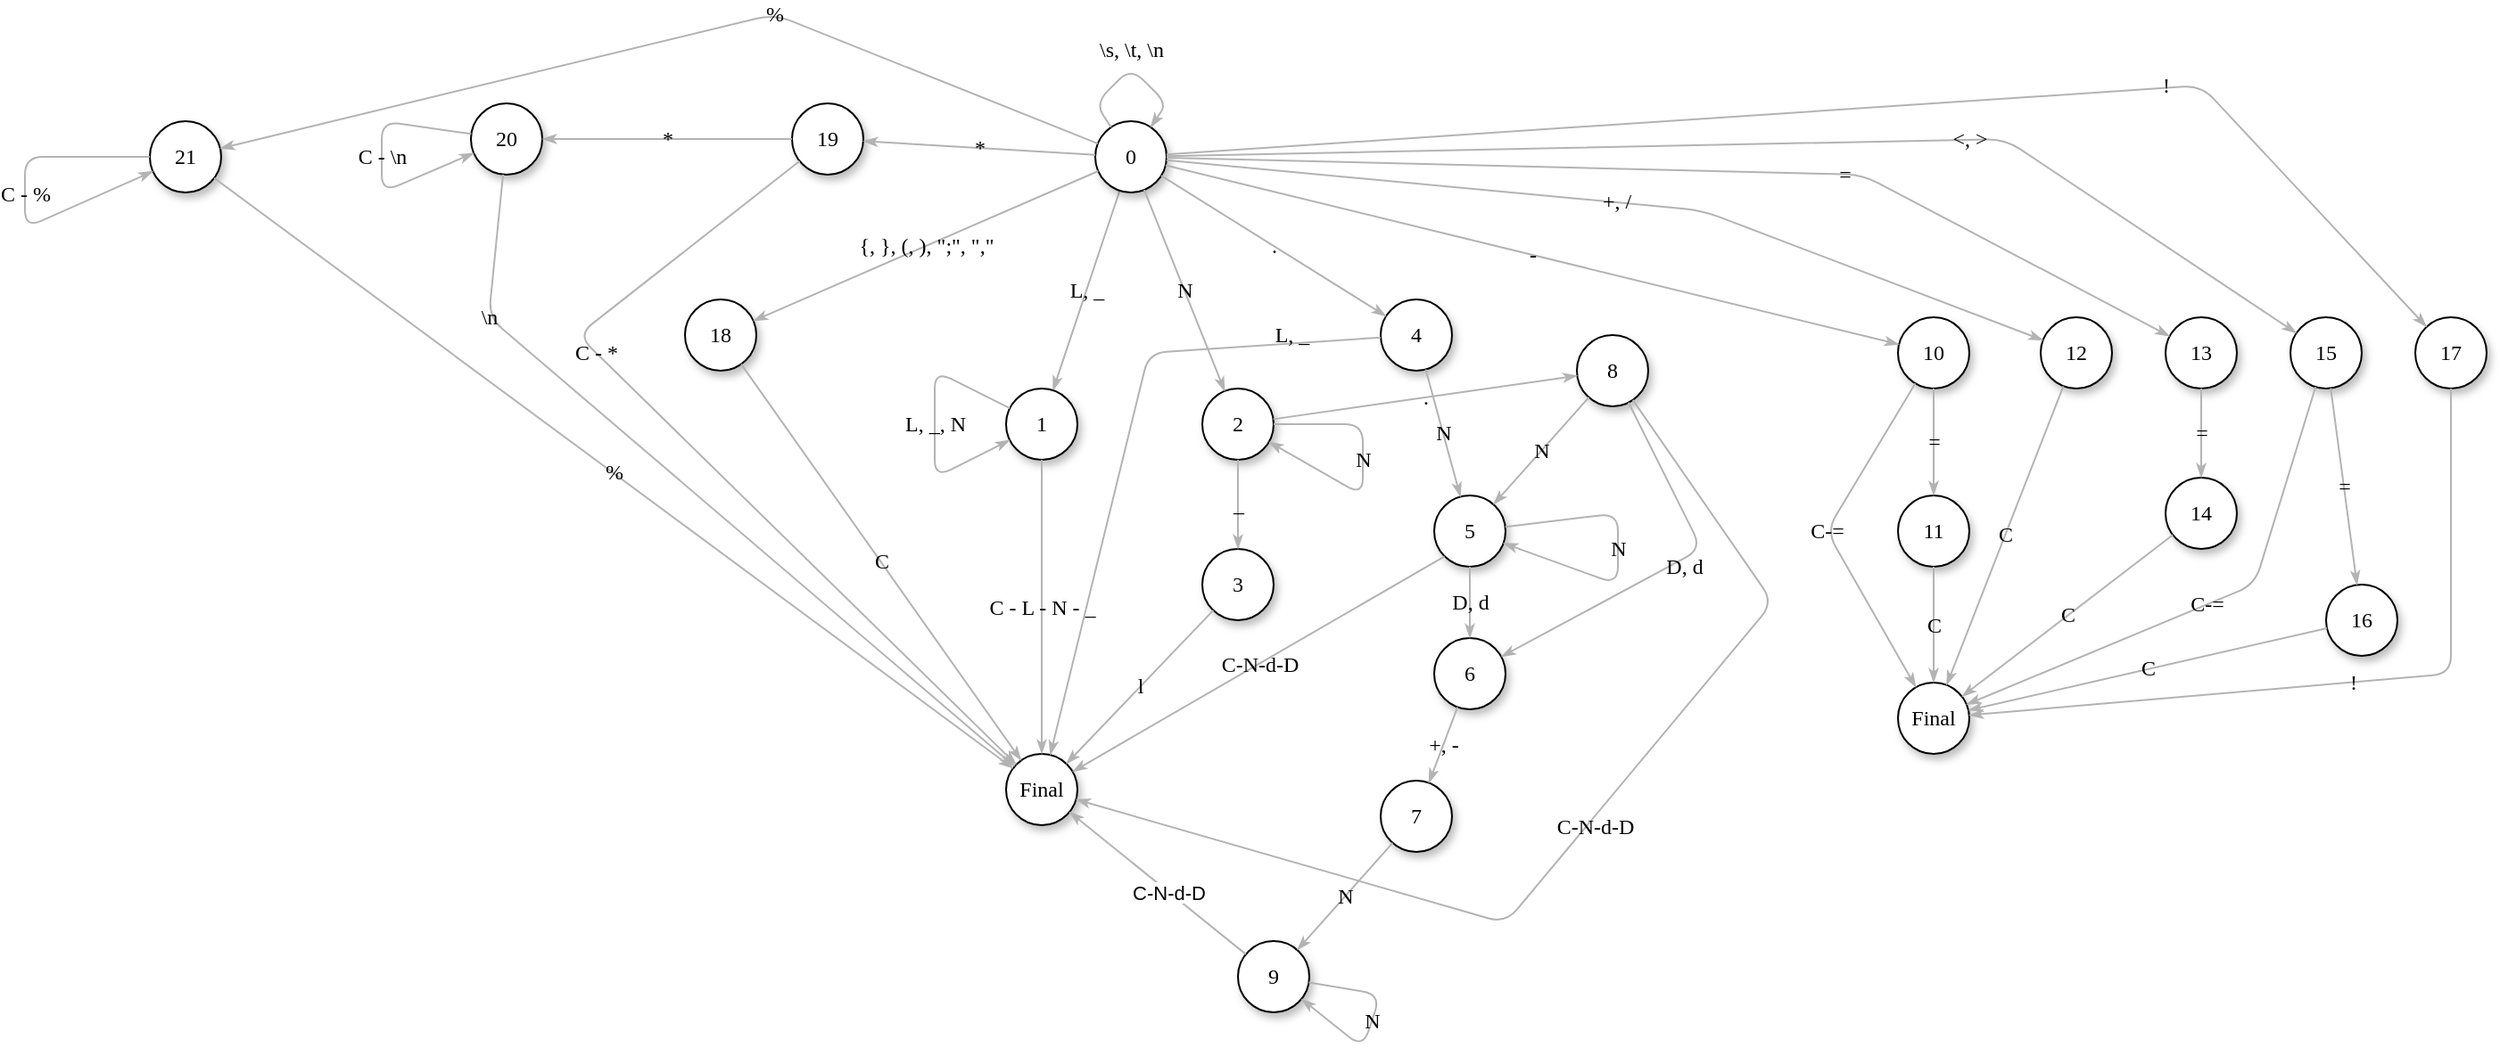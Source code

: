 <mxfile version="21.7.5" type="device">
  <diagram name="Page-1" id="42789a77-a242-8287-6e28-9cd8cfd52e62">
    <mxGraphModel dx="2057" dy="1332" grid="1" gridSize="10" guides="1" tooltips="1" connect="1" arrows="1" fold="1" page="1" pageScale="1" pageWidth="1100" pageHeight="850" background="none" math="0" shadow="0">
      <root>
        <mxCell id="0" />
        <mxCell id="1" parent="0" />
        <mxCell id="1ea317790d2ca983-13" value="L,&amp;nbsp;_" style="edgeStyle=none;rounded=1;html=1;labelBackgroundColor=none;startArrow=none;startFill=0;startSize=5;endArrow=classicThin;endFill=1;endSize=5;jettySize=auto;orthogonalLoop=1;strokeColor=#B3B3B3;strokeWidth=1;fontFamily=Verdana;fontSize=12" parent="1" source="1ea317790d2ca983-1" target="5TJmGQOhdWTkcNkg_cm5-1" edge="1">
          <mxGeometry relative="1" as="geometry">
            <mxPoint x="279.194" y="201.637" as="targetPoint" />
          </mxGeometry>
        </mxCell>
        <mxCell id="1ea317790d2ca983-1" value="0" style="ellipse;whiteSpace=wrap;html=1;rounded=0;shadow=1;comic=0;labelBackgroundColor=none;strokeWidth=1;fontFamily=Verdana;fontSize=12;align=center;" parent="1" vertex="1">
          <mxGeometry x="370" y="50" width="40" height="40" as="geometry" />
        </mxCell>
        <mxCell id="5TJmGQOhdWTkcNkg_cm5-1" value="1" style="ellipse;whiteSpace=wrap;html=1;rounded=0;shadow=1;comic=0;labelBackgroundColor=none;strokeWidth=1;fontFamily=Verdana;fontSize=12;align=center;" parent="1" vertex="1">
          <mxGeometry x="320" y="200" width="40" height="40" as="geometry" />
        </mxCell>
        <mxCell id="5TJmGQOhdWTkcNkg_cm5-3" value="L,&amp;nbsp;_, N" style="edgeStyle=none;rounded=1;html=1;labelBackgroundColor=none;startArrow=none;startFill=0;startSize=5;endArrow=classicThin;endFill=1;endSize=5;jettySize=auto;orthogonalLoop=1;strokeColor=#B3B3B3;strokeWidth=1;fontFamily=Verdana;fontSize=12;elbow=vertical;" parent="1" source="5TJmGQOhdWTkcNkg_cm5-1" target="5TJmGQOhdWTkcNkg_cm5-1" edge="1">
          <mxGeometry relative="1" as="geometry">
            <mxPoint x="420" y="220" as="targetPoint" />
            <mxPoint x="415" y="173" as="sourcePoint" />
            <Array as="points">
              <mxPoint x="280" y="190" />
            </Array>
            <mxPoint as="offset" />
          </mxGeometry>
        </mxCell>
        <mxCell id="CXH7mc3UCMZAINpEjaV8-1" value="2" style="ellipse;whiteSpace=wrap;html=1;rounded=0;shadow=1;comic=0;labelBackgroundColor=none;strokeWidth=1;fontFamily=Verdana;fontSize=12;align=center;" parent="1" vertex="1">
          <mxGeometry x="430" y="200" width="40" height="40" as="geometry" />
        </mxCell>
        <mxCell id="CXH7mc3UCMZAINpEjaV8-2" value="N" style="edgeStyle=none;rounded=1;html=1;labelBackgroundColor=none;startArrow=none;startFill=0;startSize=5;endArrow=classicThin;endFill=1;endSize=5;jettySize=auto;orthogonalLoop=1;strokeColor=#B3B3B3;strokeWidth=1;fontFamily=Verdana;fontSize=12" parent="1" source="1ea317790d2ca983-1" target="CXH7mc3UCMZAINpEjaV8-1" edge="1">
          <mxGeometry relative="1" as="geometry">
            <mxPoint x="365" y="217" as="targetPoint" />
            <mxPoint x="415" y="173" as="sourcePoint" />
          </mxGeometry>
        </mxCell>
        <mxCell id="CXH7mc3UCMZAINpEjaV8-3" value="Final" style="ellipse;whiteSpace=wrap;html=1;rounded=0;shadow=1;comic=0;labelBackgroundColor=none;strokeWidth=1;fontFamily=Verdana;fontSize=12;align=center;" parent="1" vertex="1">
          <mxGeometry x="320" y="405" width="40" height="40" as="geometry" />
        </mxCell>
        <mxCell id="CXH7mc3UCMZAINpEjaV8-4" value="C - L - N - _" style="edgeStyle=none;rounded=1;html=1;labelBackgroundColor=none;startArrow=none;startFill=0;startSize=5;endArrow=classicThin;endFill=1;endSize=5;jettySize=auto;orthogonalLoop=1;strokeColor=#B3B3B3;strokeWidth=1;fontFamily=Verdana;fontSize=12" parent="1" source="5TJmGQOhdWTkcNkg_cm5-1" target="CXH7mc3UCMZAINpEjaV8-3" edge="1">
          <mxGeometry relative="1" as="geometry">
            <mxPoint x="365" y="217" as="targetPoint" />
            <mxPoint x="415" y="173" as="sourcePoint" />
          </mxGeometry>
        </mxCell>
        <mxCell id="CXH7mc3UCMZAINpEjaV8-5" value="N" style="edgeStyle=none;rounded=1;html=1;labelBackgroundColor=none;startArrow=none;startFill=0;startSize=5;endArrow=classicThin;endFill=1;endSize=5;jettySize=auto;orthogonalLoop=1;strokeColor=#B3B3B3;strokeWidth=1;fontFamily=Verdana;fontSize=12;elbow=vertical;" parent="1" source="CXH7mc3UCMZAINpEjaV8-1" target="CXH7mc3UCMZAINpEjaV8-1" edge="1">
          <mxGeometry x="-0.07" relative="1" as="geometry">
            <mxPoint x="312" y="239" as="targetPoint" />
            <mxPoint x="312" y="221" as="sourcePoint" />
            <Array as="points">
              <mxPoint x="520" y="220" />
              <mxPoint x="520" y="260" />
            </Array>
            <mxPoint as="offset" />
          </mxGeometry>
        </mxCell>
        <mxCell id="CXH7mc3UCMZAINpEjaV8-6" value="3" style="ellipse;whiteSpace=wrap;html=1;rounded=0;shadow=1;comic=0;labelBackgroundColor=none;strokeWidth=1;fontFamily=Verdana;fontSize=12;align=center;" parent="1" vertex="1">
          <mxGeometry x="430" y="290" width="40" height="40" as="geometry" />
        </mxCell>
        <mxCell id="CXH7mc3UCMZAINpEjaV8-7" value="_" style="edgeStyle=none;rounded=1;html=1;labelBackgroundColor=none;startArrow=none;startFill=0;startSize=5;endArrow=classicThin;endFill=1;endSize=5;jettySize=auto;orthogonalLoop=1;strokeColor=#B3B3B3;strokeWidth=1;fontFamily=Verdana;fontSize=12" parent="1" source="CXH7mc3UCMZAINpEjaV8-1" target="CXH7mc3UCMZAINpEjaV8-6" edge="1">
          <mxGeometry relative="1" as="geometry">
            <mxPoint x="448" y="214" as="targetPoint" />
            <mxPoint x="422" y="176" as="sourcePoint" />
          </mxGeometry>
        </mxCell>
        <mxCell id="CXH7mc3UCMZAINpEjaV8-9" value="l" style="edgeStyle=none;rounded=1;html=1;labelBackgroundColor=none;startArrow=none;startFill=0;startSize=5;endArrow=classicThin;endFill=1;endSize=5;jettySize=auto;orthogonalLoop=1;strokeColor=#B3B3B3;strokeWidth=1;fontFamily=Verdana;fontSize=12" parent="1" source="CXH7mc3UCMZAINpEjaV8-6" target="CXH7mc3UCMZAINpEjaV8-3" edge="1">
          <mxGeometry x="-0.002" relative="1" as="geometry">
            <mxPoint x="353.815" y="410.538" as="targetPoint" />
            <mxPoint x="436.149" y="324.428" as="sourcePoint" />
            <mxPoint as="offset" />
          </mxGeometry>
        </mxCell>
        <mxCell id="CXH7mc3UCMZAINpEjaV8-10" value="8" style="ellipse;whiteSpace=wrap;html=1;rounded=0;shadow=1;comic=0;labelBackgroundColor=none;strokeWidth=1;fontFamily=Verdana;fontSize=12;align=center;" parent="1" vertex="1">
          <mxGeometry x="640" y="170" width="40" height="40" as="geometry" />
        </mxCell>
        <mxCell id="CXH7mc3UCMZAINpEjaV8-14" value="5" style="ellipse;whiteSpace=wrap;html=1;rounded=0;shadow=1;comic=0;labelBackgroundColor=none;strokeWidth=1;fontFamily=Verdana;fontSize=12;align=center;" parent="1" vertex="1">
          <mxGeometry x="560" y="260" width="40" height="40" as="geometry" />
        </mxCell>
        <mxCell id="CXH7mc3UCMZAINpEjaV8-18" value="N" style="edgeStyle=none;rounded=1;html=1;labelBackgroundColor=none;startArrow=none;startFill=0;startSize=5;endArrow=classicThin;endFill=1;endSize=5;jettySize=auto;orthogonalLoop=1;strokeColor=#B3B3B3;strokeWidth=1;fontFamily=Verdana;fontSize=12" parent="1" source="CXH7mc3UCMZAINpEjaV8-10" target="CXH7mc3UCMZAINpEjaV8-14" edge="1">
          <mxGeometry relative="1" as="geometry">
            <mxPoint x="571" y="205" as="targetPoint" />
            <mxPoint x="429" y="165" as="sourcePoint" />
          </mxGeometry>
        </mxCell>
        <mxCell id="CXH7mc3UCMZAINpEjaV8-21" value="N" style="edgeStyle=none;rounded=1;html=1;labelBackgroundColor=none;startArrow=none;startFill=0;startSize=5;endArrow=classicThin;endFill=1;endSize=5;jettySize=auto;orthogonalLoop=1;strokeColor=#B3B3B3;strokeWidth=1;fontFamily=Verdana;fontSize=12;elbow=vertical;" parent="1" source="CXH7mc3UCMZAINpEjaV8-14" target="CXH7mc3UCMZAINpEjaV8-14" edge="1">
          <mxGeometry x="-0.027" relative="1" as="geometry">
            <mxPoint x="610" y="280" as="targetPoint" />
            <mxPoint x="613" y="270" as="sourcePoint" />
            <Array as="points">
              <mxPoint x="663" y="270" />
              <mxPoint x="663" y="310" />
            </Array>
            <mxPoint as="offset" />
          </mxGeometry>
        </mxCell>
        <mxCell id="CXH7mc3UCMZAINpEjaV8-22" value="6" style="ellipse;whiteSpace=wrap;html=1;rounded=0;shadow=1;comic=0;labelBackgroundColor=none;strokeWidth=1;fontFamily=Verdana;fontSize=12;align=center;" parent="1" vertex="1">
          <mxGeometry x="560" y="340" width="40" height="40" as="geometry" />
        </mxCell>
        <mxCell id="CXH7mc3UCMZAINpEjaV8-23" value="D, d" style="edgeStyle=none;rounded=1;html=1;labelBackgroundColor=none;startArrow=none;startFill=0;startSize=5;endArrow=classicThin;endFill=1;endSize=5;jettySize=auto;orthogonalLoop=1;strokeColor=#B3B3B3;strokeWidth=1;fontFamily=Verdana;fontSize=12" parent="1" source="CXH7mc3UCMZAINpEjaV8-14" target="CXH7mc3UCMZAINpEjaV8-22" edge="1">
          <mxGeometry relative="1" as="geometry">
            <mxPoint x="590" y="270" as="targetPoint" />
            <mxPoint x="590" y="230" as="sourcePoint" />
          </mxGeometry>
        </mxCell>
        <mxCell id="CXH7mc3UCMZAINpEjaV8-24" value="D, d" style="edgeStyle=none;rounded=1;html=1;labelBackgroundColor=none;startArrow=none;startFill=0;startSize=5;endArrow=classicThin;endFill=1;endSize=5;jettySize=auto;orthogonalLoop=1;strokeColor=#B3B3B3;strokeWidth=1;fontFamily=Verdana;fontSize=12" parent="1" source="CXH7mc3UCMZAINpEjaV8-10" target="CXH7mc3UCMZAINpEjaV8-22" edge="1">
          <mxGeometry x="-0.04" y="4" relative="1" as="geometry">
            <mxPoint x="590" y="270" as="targetPoint" />
            <mxPoint x="590" y="230" as="sourcePoint" />
            <Array as="points">
              <mxPoint x="710" y="290" />
            </Array>
            <mxPoint as="offset" />
          </mxGeometry>
        </mxCell>
        <mxCell id="CXH7mc3UCMZAINpEjaV8-25" value="7" style="ellipse;whiteSpace=wrap;html=1;rounded=0;shadow=1;comic=0;labelBackgroundColor=none;strokeWidth=1;fontFamily=Verdana;fontSize=12;align=center;" parent="1" vertex="1">
          <mxGeometry x="530" y="420" width="40" height="40" as="geometry" />
        </mxCell>
        <mxCell id="CXH7mc3UCMZAINpEjaV8-26" value="+, -" style="edgeStyle=none;rounded=1;html=1;labelBackgroundColor=none;startArrow=none;startFill=0;startSize=5;endArrow=classicThin;endFill=1;endSize=5;jettySize=auto;orthogonalLoop=1;strokeColor=#B3B3B3;strokeWidth=1;fontFamily=Verdana;fontSize=12" parent="1" source="CXH7mc3UCMZAINpEjaV8-22" target="CXH7mc3UCMZAINpEjaV8-25" edge="1">
          <mxGeometry relative="1" as="geometry">
            <mxPoint x="590" y="350" as="targetPoint" />
            <mxPoint x="590" y="310" as="sourcePoint" />
          </mxGeometry>
        </mxCell>
        <mxCell id="CXH7mc3UCMZAINpEjaV8-28" value="4" style="ellipse;whiteSpace=wrap;html=1;rounded=0;shadow=1;comic=0;labelBackgroundColor=none;strokeWidth=1;fontFamily=Verdana;fontSize=12;align=center;" parent="1" vertex="1">
          <mxGeometry x="530" y="150" width="40" height="40" as="geometry" />
        </mxCell>
        <mxCell id="CXH7mc3UCMZAINpEjaV8-31" value="." style="edgeStyle=none;rounded=1;html=1;labelBackgroundColor=none;startArrow=none;startFill=0;startSize=5;endArrow=classicThin;endFill=1;endSize=5;jettySize=auto;orthogonalLoop=1;strokeColor=#B3B3B3;strokeWidth=1;fontFamily=Verdana;fontSize=12" parent="1" source="1ea317790d2ca983-1" target="CXH7mc3UCMZAINpEjaV8-28" edge="1">
          <mxGeometry relative="1" as="geometry">
            <mxPoint x="623" y="295" as="targetPoint" />
            <mxPoint x="677" y="235" as="sourcePoint" />
          </mxGeometry>
        </mxCell>
        <mxCell id="CXH7mc3UCMZAINpEjaV8-32" value="." style="edgeStyle=none;rounded=1;html=1;labelBackgroundColor=none;startArrow=none;startFill=0;startSize=5;endArrow=classicThin;endFill=1;endSize=5;jettySize=auto;orthogonalLoop=1;strokeColor=#B3B3B3;strokeWidth=1;fontFamily=Verdana;fontSize=12" parent="1" source="CXH7mc3UCMZAINpEjaV8-1" target="CXH7mc3UCMZAINpEjaV8-10" edge="1">
          <mxGeometry relative="1" as="geometry">
            <mxPoint x="633" y="305" as="targetPoint" />
            <mxPoint x="687" y="245" as="sourcePoint" />
          </mxGeometry>
        </mxCell>
        <mxCell id="CXH7mc3UCMZAINpEjaV8-35" value="N" style="edgeStyle=none;rounded=1;html=1;labelBackgroundColor=none;startArrow=none;startFill=0;startSize=5;endArrow=classicThin;endFill=1;endSize=5;jettySize=auto;orthogonalLoop=1;strokeColor=#B3B3B3;strokeWidth=1;fontFamily=Verdana;fontSize=12;" parent="1" source="CXH7mc3UCMZAINpEjaV8-28" target="CXH7mc3UCMZAINpEjaV8-14" edge="1">
          <mxGeometry relative="1" as="geometry">
            <mxPoint x="500" y="160" as="targetPoint" />
            <mxPoint x="430" y="160" as="sourcePoint" />
          </mxGeometry>
        </mxCell>
        <mxCell id="CXH7mc3UCMZAINpEjaV8-38" value="C-N-d-D" style="edgeStyle=none;rounded=1;html=1;labelBackgroundColor=none;startArrow=none;startFill=0;startSize=5;endArrow=classicThin;endFill=1;endSize=5;jettySize=auto;orthogonalLoop=1;strokeColor=#B3B3B3;strokeWidth=1;fontFamily=Verdana;fontSize=12;exitX=0;exitY=1;exitDx=0;exitDy=0;" parent="1" source="CXH7mc3UCMZAINpEjaV8-14" edge="1" target="CXH7mc3UCMZAINpEjaV8-3">
          <mxGeometry relative="1" as="geometry">
            <mxPoint x="364" y="421" as="targetPoint" />
            <mxPoint x="446" y="334" as="sourcePoint" />
          </mxGeometry>
        </mxCell>
        <mxCell id="CXH7mc3UCMZAINpEjaV8-39" value="C-N-d-D" style="edgeStyle=none;rounded=1;html=1;labelBackgroundColor=none;startArrow=none;startFill=0;startSize=5;endArrow=classicThin;endFill=1;endSize=5;jettySize=auto;orthogonalLoop=1;strokeColor=#B3B3B3;strokeWidth=1;fontFamily=Verdana;fontSize=12" parent="1" source="CXH7mc3UCMZAINpEjaV8-10" target="CXH7mc3UCMZAINpEjaV8-3" edge="1">
          <mxGeometry x="-0.04" y="4" relative="1" as="geometry">
            <mxPoint x="608" y="361" as="targetPoint" />
            <mxPoint x="679" y="218" as="sourcePoint" />
            <Array as="points">
              <mxPoint x="750" y="320" />
              <mxPoint x="600" y="500" />
            </Array>
            <mxPoint as="offset" />
          </mxGeometry>
        </mxCell>
        <mxCell id="CXH7mc3UCMZAINpEjaV8-40" value="9" style="ellipse;whiteSpace=wrap;html=1;rounded=0;shadow=1;comic=0;labelBackgroundColor=none;strokeWidth=1;fontFamily=Verdana;fontSize=12;align=center;" parent="1" vertex="1">
          <mxGeometry x="450" y="510" width="40" height="40" as="geometry" />
        </mxCell>
        <mxCell id="CXH7mc3UCMZAINpEjaV8-41" value="N" style="edgeStyle=none;rounded=1;html=1;labelBackgroundColor=none;startArrow=none;startFill=0;startSize=5;endArrow=classicThin;endFill=1;endSize=5;jettySize=auto;orthogonalLoop=1;strokeColor=#B3B3B3;strokeWidth=1;fontFamily=Verdana;fontSize=12" parent="1" source="CXH7mc3UCMZAINpEjaV8-25" target="CXH7mc3UCMZAINpEjaV8-40" edge="1">
          <mxGeometry relative="1" as="geometry">
            <mxPoint x="567" y="431" as="targetPoint" />
            <mxPoint x="583" y="389" as="sourcePoint" />
          </mxGeometry>
        </mxCell>
        <mxCell id="CXH7mc3UCMZAINpEjaV8-42" value="N" style="edgeStyle=none;rounded=1;html=1;labelBackgroundColor=none;startArrow=none;startFill=0;startSize=5;endArrow=classicThin;endFill=1;endSize=5;jettySize=auto;orthogonalLoop=1;strokeColor=#B3B3B3;strokeWidth=1;fontFamily=Verdana;fontSize=12;elbow=vertical;" parent="1" source="CXH7mc3UCMZAINpEjaV8-40" target="CXH7mc3UCMZAINpEjaV8-40" edge="1">
          <mxGeometry x="-0.027" relative="1" as="geometry">
            <mxPoint x="490" y="567" as="targetPoint" />
            <mxPoint x="491" y="558" as="sourcePoint" />
            <Array as="points">
              <mxPoint x="530" y="540" />
              <mxPoint x="520" y="570" />
            </Array>
            <mxPoint as="offset" />
          </mxGeometry>
        </mxCell>
        <mxCell id="CXH7mc3UCMZAINpEjaV8-43" value="&#xa;&lt;span style=&quot;color: rgb(0, 0, 0); font-family: Helvetica; font-size: 11px; font-style: normal; font-variant-ligatures: normal; font-variant-caps: normal; font-weight: 400; letter-spacing: normal; orphans: 2; text-align: center; text-indent: 0px; text-transform: none; widows: 2; word-spacing: 0px; -webkit-text-stroke-width: 0px; background-color: rgb(255, 255, 255); text-decoration-thickness: initial; text-decoration-style: initial; text-decoration-color: initial; float: none; display: inline !important;&quot;&gt;C-N-d-D&lt;/span&gt;&#xa;&#xa;" style="edgeStyle=none;rounded=1;html=1;labelBackgroundColor=none;startArrow=none;startFill=0;startSize=5;endArrow=classicThin;endFill=1;endSize=5;jettySize=auto;orthogonalLoop=1;strokeColor=#B3B3B3;strokeWidth=1;fontFamily=Verdana;fontSize=12" parent="1" source="CXH7mc3UCMZAINpEjaV8-40" target="CXH7mc3UCMZAINpEjaV8-3" edge="1">
          <mxGeometry x="-0.185" y="7" relative="1" as="geometry">
            <mxPoint x="364" y="421" as="targetPoint" />
            <mxPoint x="446" y="334" as="sourcePoint" />
            <mxPoint x="1" as="offset" />
          </mxGeometry>
        </mxCell>
        <mxCell id="CXH7mc3UCMZAINpEjaV8-45" value="10" style="ellipse;whiteSpace=wrap;html=1;rounded=0;shadow=1;comic=0;labelBackgroundColor=none;strokeWidth=1;fontFamily=Verdana;fontSize=12;align=center;" parent="1" vertex="1">
          <mxGeometry x="820" y="160" width="40" height="40" as="geometry" />
        </mxCell>
        <mxCell id="CXH7mc3UCMZAINpEjaV8-46" value="-" style="edgeStyle=none;rounded=1;html=1;labelBackgroundColor=none;startArrow=none;startFill=0;startSize=5;endArrow=classicThin;endFill=1;endSize=5;jettySize=auto;orthogonalLoop=1;strokeColor=#B3B3B3;strokeWidth=1;fontFamily=Verdana;fontSize=12" parent="1" source="1ea317790d2ca983-1" target="CXH7mc3UCMZAINpEjaV8-45" edge="1">
          <mxGeometry relative="1" as="geometry">
            <mxPoint x="543" y="169" as="targetPoint" />
            <mxPoint x="417" y="91" as="sourcePoint" />
          </mxGeometry>
        </mxCell>
        <mxCell id="CXH7mc3UCMZAINpEjaV8-48" value="11" style="ellipse;whiteSpace=wrap;html=1;rounded=0;shadow=1;comic=0;labelBackgroundColor=none;strokeWidth=1;fontFamily=Verdana;fontSize=12;align=center;" parent="1" vertex="1">
          <mxGeometry x="820" y="260" width="40" height="40" as="geometry" />
        </mxCell>
        <mxCell id="CXH7mc3UCMZAINpEjaV8-49" value="=" style="edgeStyle=none;rounded=1;html=1;labelBackgroundColor=none;startArrow=none;startFill=0;startSize=5;endArrow=classicThin;endFill=1;endSize=5;jettySize=auto;orthogonalLoop=1;strokeColor=#B3B3B3;strokeWidth=1;fontFamily=Verdana;fontSize=12" parent="1" source="CXH7mc3UCMZAINpEjaV8-45" target="CXH7mc3UCMZAINpEjaV8-48" edge="1">
          <mxGeometry relative="1" as="geometry">
            <mxPoint x="543" y="169" as="targetPoint" />
            <mxPoint x="417" y="91" as="sourcePoint" />
          </mxGeometry>
        </mxCell>
        <mxCell id="CXH7mc3UCMZAINpEjaV8-50" value="Final" style="ellipse;whiteSpace=wrap;html=1;rounded=0;shadow=1;comic=0;labelBackgroundColor=none;strokeWidth=1;fontFamily=Verdana;fontSize=12;align=center;" parent="1" vertex="1">
          <mxGeometry x="820" y="365" width="40" height="40" as="geometry" />
        </mxCell>
        <mxCell id="CXH7mc3UCMZAINpEjaV8-51" value="C" style="edgeStyle=none;rounded=1;html=1;labelBackgroundColor=none;startArrow=none;startFill=0;startSize=5;endArrow=classicThin;endFill=1;endSize=5;jettySize=auto;orthogonalLoop=1;strokeColor=#B3B3B3;strokeWidth=1;fontFamily=Verdana;fontSize=12" parent="1" source="CXH7mc3UCMZAINpEjaV8-48" target="CXH7mc3UCMZAINpEjaV8-50" edge="1">
          <mxGeometry relative="1" as="geometry">
            <mxPoint x="850" y="270" as="targetPoint" />
            <mxPoint x="850" y="210" as="sourcePoint" />
          </mxGeometry>
        </mxCell>
        <mxCell id="CXH7mc3UCMZAINpEjaV8-52" value="12" style="ellipse;whiteSpace=wrap;html=1;rounded=0;shadow=1;comic=0;labelBackgroundColor=none;strokeWidth=1;fontFamily=Verdana;fontSize=12;align=center;" parent="1" vertex="1">
          <mxGeometry x="900" y="160" width="40" height="40" as="geometry" />
        </mxCell>
        <mxCell id="CXH7mc3UCMZAINpEjaV8-53" value="+, /" style="edgeStyle=none;rounded=1;html=1;labelBackgroundColor=none;startArrow=none;startFill=0;startSize=5;endArrow=classicThin;endFill=1;endSize=5;jettySize=auto;orthogonalLoop=1;strokeColor=#B3B3B3;strokeWidth=1;fontFamily=Verdana;fontSize=12" parent="1" edge="1" target="CXH7mc3UCMZAINpEjaV8-52" source="1ea317790d2ca983-1">
          <mxGeometry relative="1" as="geometry">
            <mxPoint x="901.316" y="172.866" as="targetPoint" />
            <mxPoint x="409.915" y="71.837" as="sourcePoint" />
            <Array as="points">
              <mxPoint x="710" y="100" />
            </Array>
          </mxGeometry>
        </mxCell>
        <mxCell id="CXH7mc3UCMZAINpEjaV8-54" value="C-=" style="edgeStyle=none;rounded=1;html=1;labelBackgroundColor=none;startArrow=none;startFill=0;startSize=5;endArrow=classicThin;endFill=1;endSize=5;jettySize=auto;orthogonalLoop=1;strokeColor=#B3B3B3;strokeWidth=1;fontFamily=Verdana;fontSize=12" parent="1" source="CXH7mc3UCMZAINpEjaV8-45" target="CXH7mc3UCMZAINpEjaV8-50" edge="1">
          <mxGeometry x="-0.022" relative="1" as="geometry">
            <mxPoint x="650" y="203" as="targetPoint" />
            <mxPoint x="480" y="227" as="sourcePoint" />
            <Array as="points">
              <mxPoint x="780" y="280" />
            </Array>
            <mxPoint as="offset" />
          </mxGeometry>
        </mxCell>
        <mxCell id="CXH7mc3UCMZAINpEjaV8-55" value="C" style="edgeStyle=none;rounded=1;html=1;labelBackgroundColor=none;startArrow=none;startFill=0;startSize=5;endArrow=classicThin;endFill=1;endSize=5;jettySize=auto;orthogonalLoop=1;strokeColor=#B3B3B3;strokeWidth=1;fontFamily=Verdana;fontSize=12" parent="1" source="CXH7mc3UCMZAINpEjaV8-52" target="CXH7mc3UCMZAINpEjaV8-50" edge="1">
          <mxGeometry relative="1" as="geometry">
            <mxPoint x="850" y="375" as="targetPoint" />
            <mxPoint x="850" y="310" as="sourcePoint" />
          </mxGeometry>
        </mxCell>
        <mxCell id="CXH7mc3UCMZAINpEjaV8-57" value="13" style="ellipse;whiteSpace=wrap;html=1;rounded=0;shadow=1;comic=0;labelBackgroundColor=none;strokeWidth=1;fontFamily=Verdana;fontSize=12;align=center;" parent="1" vertex="1">
          <mxGeometry x="970" y="160" width="40" height="40" as="geometry" />
        </mxCell>
        <mxCell id="CXH7mc3UCMZAINpEjaV8-58" value="=" style="edgeStyle=none;rounded=1;html=1;labelBackgroundColor=none;startArrow=none;startFill=0;startSize=5;endArrow=classicThin;endFill=1;endSize=5;jettySize=auto;orthogonalLoop=1;strokeColor=#B3B3B3;strokeWidth=1;fontFamily=Verdana;fontSize=12" parent="1" source="1ea317790d2ca983-1" target="CXH7mc3UCMZAINpEjaV8-57" edge="1">
          <mxGeometry x="0.3" relative="1" as="geometry">
            <mxPoint x="911" y="183" as="targetPoint" />
            <mxPoint x="420" y="82" as="sourcePoint" />
            <Array as="points">
              <mxPoint x="800" y="80" />
            </Array>
            <mxPoint as="offset" />
          </mxGeometry>
        </mxCell>
        <mxCell id="CXH7mc3UCMZAINpEjaV8-60" value="14" style="ellipse;whiteSpace=wrap;html=1;rounded=0;shadow=1;comic=0;labelBackgroundColor=none;strokeWidth=1;fontFamily=Verdana;fontSize=12;align=center;" parent="1" vertex="1">
          <mxGeometry x="970" y="250" width="40" height="40" as="geometry" />
        </mxCell>
        <mxCell id="CXH7mc3UCMZAINpEjaV8-61" value="=" style="edgeStyle=none;rounded=1;html=1;labelBackgroundColor=none;startArrow=none;startFill=0;startSize=5;endArrow=classicThin;endFill=1;endSize=5;jettySize=auto;orthogonalLoop=1;strokeColor=#B3B3B3;strokeWidth=1;fontFamily=Verdana;fontSize=12" parent="1" source="CXH7mc3UCMZAINpEjaV8-57" target="CXH7mc3UCMZAINpEjaV8-60" edge="1">
          <mxGeometry relative="1" as="geometry">
            <mxPoint x="850" y="270" as="targetPoint" />
            <mxPoint x="850" y="210" as="sourcePoint" />
          </mxGeometry>
        </mxCell>
        <mxCell id="CXH7mc3UCMZAINpEjaV8-62" value="C" style="edgeStyle=none;rounded=1;html=1;labelBackgroundColor=none;startArrow=none;startFill=0;startSize=5;endArrow=classicThin;endFill=1;endSize=5;jettySize=auto;orthogonalLoop=1;strokeColor=#B3B3B3;strokeWidth=1;fontFamily=Verdana;fontSize=12" parent="1" source="CXH7mc3UCMZAINpEjaV8-60" target="CXH7mc3UCMZAINpEjaV8-50" edge="1">
          <mxGeometry relative="1" as="geometry">
            <mxPoint x="850" y="375" as="targetPoint" />
            <mxPoint x="850" y="310" as="sourcePoint" />
          </mxGeometry>
        </mxCell>
        <mxCell id="CXH7mc3UCMZAINpEjaV8-63" value="15" style="ellipse;whiteSpace=wrap;html=1;rounded=0;shadow=1;comic=0;labelBackgroundColor=none;strokeWidth=1;fontFamily=Verdana;fontSize=12;align=center;" parent="1" vertex="1">
          <mxGeometry x="1040" y="160" width="40" height="40" as="geometry" />
        </mxCell>
        <mxCell id="CXH7mc3UCMZAINpEjaV8-64" value="&amp;lt;, &amp;gt;" style="edgeStyle=none;rounded=1;html=1;labelBackgroundColor=none;startArrow=none;startFill=0;startSize=5;endArrow=classicThin;endFill=1;endSize=5;jettySize=auto;orthogonalLoop=1;strokeColor=#B3B3B3;strokeWidth=1;fontFamily=Verdana;fontSize=12" parent="1" source="1ea317790d2ca983-1" target="CXH7mc3UCMZAINpEjaV8-63" edge="1">
          <mxGeometry x="0.351" relative="1" as="geometry">
            <mxPoint x="982" y="181" as="targetPoint" />
            <mxPoint x="420" y="80" as="sourcePoint" />
            <Array as="points">
              <mxPoint x="880" y="60" />
            </Array>
            <mxPoint as="offset" />
          </mxGeometry>
        </mxCell>
        <mxCell id="CXH7mc3UCMZAINpEjaV8-66" value="16" style="ellipse;whiteSpace=wrap;html=1;rounded=0;shadow=1;comic=0;labelBackgroundColor=none;strokeWidth=1;fontFamily=Verdana;fontSize=12;align=center;" parent="1" vertex="1">
          <mxGeometry x="1060" y="310" width="40" height="40" as="geometry" />
        </mxCell>
        <mxCell id="CXH7mc3UCMZAINpEjaV8-67" value="C-=" style="edgeStyle=none;rounded=1;html=1;labelBackgroundColor=none;startArrow=none;startFill=0;startSize=5;endArrow=classicThin;endFill=1;endSize=5;jettySize=auto;orthogonalLoop=1;strokeColor=#B3B3B3;strokeWidth=1;fontFamily=Verdana;fontSize=12" parent="1" source="CXH7mc3UCMZAINpEjaV8-63" target="CXH7mc3UCMZAINpEjaV8-50" edge="1">
          <mxGeometry relative="1" as="geometry">
            <mxPoint x="857" y="376" as="targetPoint" />
            <mxPoint x="923" y="209" as="sourcePoint" />
            <Array as="points">
              <mxPoint x="1020" y="310" />
            </Array>
          </mxGeometry>
        </mxCell>
        <mxCell id="CXH7mc3UCMZAINpEjaV8-69" value="=" style="edgeStyle=none;rounded=1;html=1;labelBackgroundColor=none;startArrow=none;startFill=0;startSize=5;endArrow=classicThin;endFill=1;endSize=5;jettySize=auto;orthogonalLoop=1;strokeColor=#B3B3B3;strokeWidth=1;fontFamily=Verdana;fontSize=12" parent="1" source="CXH7mc3UCMZAINpEjaV8-63" target="CXH7mc3UCMZAINpEjaV8-66" edge="1">
          <mxGeometry relative="1" as="geometry">
            <mxPoint x="1000" y="260" as="targetPoint" />
            <mxPoint x="1000" y="210" as="sourcePoint" />
          </mxGeometry>
        </mxCell>
        <mxCell id="CXH7mc3UCMZAINpEjaV8-70" value="C" style="edgeStyle=none;rounded=1;html=1;labelBackgroundColor=none;startArrow=none;startFill=0;startSize=5;endArrow=classicThin;endFill=1;endSize=5;jettySize=auto;orthogonalLoop=1;strokeColor=#B3B3B3;strokeWidth=1;fontFamily=Verdana;fontSize=12" parent="1" source="CXH7mc3UCMZAINpEjaV8-66" target="CXH7mc3UCMZAINpEjaV8-50" edge="1">
          <mxGeometry relative="1" as="geometry">
            <mxPoint x="1104" y="301" as="targetPoint" />
            <mxPoint x="1076" y="209" as="sourcePoint" />
          </mxGeometry>
        </mxCell>
        <mxCell id="CXH7mc3UCMZAINpEjaV8-71" value="17" style="ellipse;whiteSpace=wrap;html=1;rounded=0;shadow=1;comic=0;labelBackgroundColor=none;strokeWidth=1;fontFamily=Verdana;fontSize=12;align=center;" parent="1" vertex="1">
          <mxGeometry x="1110" y="160" width="40" height="40" as="geometry" />
        </mxCell>
        <mxCell id="CXH7mc3UCMZAINpEjaV8-72" value="!" style="edgeStyle=none;rounded=1;html=1;labelBackgroundColor=none;startArrow=none;startFill=0;startSize=5;endArrow=classicThin;endFill=1;endSize=5;jettySize=auto;orthogonalLoop=1;strokeColor=#B3B3B3;strokeWidth=1;fontFamily=Verdana;fontSize=12" parent="1" source="1ea317790d2ca983-1" target="CXH7mc3UCMZAINpEjaV8-71" edge="1">
          <mxGeometry x="0.465" y="1" relative="1" as="geometry">
            <mxPoint x="1053" y="179" as="targetPoint" />
            <mxPoint x="420" y="80" as="sourcePoint" />
            <Array as="points">
              <mxPoint x="990" y="30" />
            </Array>
            <mxPoint as="offset" />
          </mxGeometry>
        </mxCell>
        <mxCell id="CXH7mc3UCMZAINpEjaV8-74" value="!" style="edgeStyle=none;rounded=1;html=1;labelBackgroundColor=none;startArrow=none;startFill=0;startSize=5;endArrow=classicThin;endFill=1;endSize=5;jettySize=auto;orthogonalLoop=1;strokeColor=#B3B3B3;strokeWidth=1;fontFamily=Verdana;fontSize=12" parent="1" source="CXH7mc3UCMZAINpEjaV8-71" target="CXH7mc3UCMZAINpEjaV8-50" edge="1">
          <mxGeometry relative="1" as="geometry">
            <mxPoint x="1137.884" y="250.112" as="targetPoint" />
            <mxPoint x="1000" y="210" as="sourcePoint" />
            <Array as="points">
              <mxPoint x="1130" y="360" />
            </Array>
          </mxGeometry>
        </mxCell>
        <mxCell id="CXH7mc3UCMZAINpEjaV8-76" value="L, _" style="edgeStyle=none;rounded=1;html=1;labelBackgroundColor=none;startArrow=none;startFill=0;startSize=5;endArrow=classicThin;endFill=1;endSize=5;jettySize=auto;orthogonalLoop=1;strokeColor=#B3B3B3;strokeWidth=1;fontFamily=Verdana;fontSize=12" parent="1" source="CXH7mc3UCMZAINpEjaV8-28" target="CXH7mc3UCMZAINpEjaV8-3" edge="1">
          <mxGeometry x="-0.725" y="-5" relative="1" as="geometry">
            <mxPoint x="460" y="300" as="targetPoint" />
            <mxPoint x="460" y="250" as="sourcePoint" />
            <Array as="points">
              <mxPoint x="400" y="180" />
            </Array>
            <mxPoint as="offset" />
          </mxGeometry>
        </mxCell>
        <mxCell id="CXH7mc3UCMZAINpEjaV8-78" value="18" style="ellipse;whiteSpace=wrap;html=1;rounded=0;shadow=1;comic=0;labelBackgroundColor=none;strokeWidth=1;fontFamily=Verdana;fontSize=12;align=center;" parent="1" vertex="1">
          <mxGeometry x="140" y="150" width="40" height="40" as="geometry" />
        </mxCell>
        <mxCell id="CXH7mc3UCMZAINpEjaV8-79" value="{, }, (, ), &quot;;&quot;, &quot;,&quot;" style="edgeStyle=none;rounded=1;html=1;labelBackgroundColor=none;startArrow=none;startFill=0;startSize=5;endArrow=classicThin;endFill=1;endSize=5;jettySize=auto;orthogonalLoop=1;strokeColor=#B3B3B3;strokeWidth=1;fontFamily=Verdana;fontSize=12" parent="1" edge="1" target="CXH7mc3UCMZAINpEjaV8-78" source="1ea317790d2ca983-1">
          <mxGeometry relative="1" as="geometry">
            <mxPoint x="178.335" y="162.012" as="targetPoint" />
            <mxPoint x="371.643" y="77.938" as="sourcePoint" />
          </mxGeometry>
        </mxCell>
        <mxCell id="CXH7mc3UCMZAINpEjaV8-80" value="C" style="edgeStyle=none;rounded=1;html=1;labelBackgroundColor=none;startArrow=none;startFill=0;startSize=5;endArrow=classicThin;endFill=1;endSize=5;jettySize=auto;orthogonalLoop=1;strokeColor=#B3B3B3;strokeWidth=1;fontFamily=Verdana;fontSize=12" parent="1" source="CXH7mc3UCMZAINpEjaV8-78" target="CXH7mc3UCMZAINpEjaV8-3" edge="1">
          <mxGeometry relative="1" as="geometry">
            <mxPoint x="350" y="415" as="targetPoint" />
            <mxPoint x="350" y="250" as="sourcePoint" />
          </mxGeometry>
        </mxCell>
        <mxCell id="CXH7mc3UCMZAINpEjaV8-81" value="19" style="ellipse;whiteSpace=wrap;html=1;rounded=0;shadow=1;comic=0;labelBackgroundColor=none;strokeWidth=1;fontFamily=Verdana;fontSize=12;align=center;" parent="1" vertex="1">
          <mxGeometry x="200" y="40" width="40" height="40" as="geometry" />
        </mxCell>
        <mxCell id="CXH7mc3UCMZAINpEjaV8-82" value="*" style="edgeStyle=none;rounded=1;html=1;labelBackgroundColor=none;startArrow=none;startFill=0;startSize=5;endArrow=classicThin;endFill=1;endSize=5;jettySize=auto;orthogonalLoop=1;strokeColor=#B3B3B3;strokeWidth=1;fontFamily=Verdana;fontSize=12" parent="1" source="1ea317790d2ca983-1" target="CXH7mc3UCMZAINpEjaV8-81" edge="1">
          <mxGeometry relative="1" as="geometry">
            <mxPoint x="356" y="211" as="targetPoint" />
            <mxPoint x="394" y="99" as="sourcePoint" />
          </mxGeometry>
        </mxCell>
        <mxCell id="CXH7mc3UCMZAINpEjaV8-84" value="20" style="ellipse;whiteSpace=wrap;html=1;rounded=0;shadow=1;comic=0;labelBackgroundColor=none;strokeWidth=1;fontFamily=Verdana;fontSize=12;align=center;" parent="1" vertex="1">
          <mxGeometry x="20" y="40" width="40" height="40" as="geometry" />
        </mxCell>
        <mxCell id="CXH7mc3UCMZAINpEjaV8-85" value="*" style="edgeStyle=none;rounded=1;html=1;labelBackgroundColor=none;startArrow=none;startFill=0;startSize=5;endArrow=classicThin;endFill=1;endSize=5;jettySize=auto;orthogonalLoop=1;strokeColor=#B3B3B3;strokeWidth=1;fontFamily=Verdana;fontSize=12" parent="1" source="CXH7mc3UCMZAINpEjaV8-81" target="CXH7mc3UCMZAINpEjaV8-84" edge="1">
          <mxGeometry relative="1" as="geometry">
            <mxPoint x="356" y="211" as="targetPoint" />
            <mxPoint x="394" y="99" as="sourcePoint" />
          </mxGeometry>
        </mxCell>
        <mxCell id="CXH7mc3UCMZAINpEjaV8-88" value="C - \n" style="edgeStyle=none;rounded=1;html=1;labelBackgroundColor=none;startArrow=none;startFill=0;startSize=5;endArrow=classicThin;endFill=1;endSize=5;jettySize=auto;orthogonalLoop=1;strokeColor=#B3B3B3;strokeWidth=1;fontFamily=Verdana;fontSize=12;elbow=vertical;" parent="1" source="CXH7mc3UCMZAINpEjaV8-84" target="CXH7mc3UCMZAINpEjaV8-84" edge="1">
          <mxGeometry x="-0.037" relative="1" as="geometry">
            <mxPoint x="127" y="211" as="targetPoint" />
            <mxPoint x="127" y="193" as="sourcePoint" />
            <Array as="points">
              <mxPoint x="-30" y="50" />
              <mxPoint x="-30" y="90" />
            </Array>
            <mxPoint as="offset" />
          </mxGeometry>
        </mxCell>
        <mxCell id="CXH7mc3UCMZAINpEjaV8-90" value="C - *" style="edgeStyle=none;rounded=1;html=1;labelBackgroundColor=none;startArrow=none;startFill=0;startSize=5;endArrow=classicThin;endFill=1;endSize=5;jettySize=auto;orthogonalLoop=1;strokeColor=#B3B3B3;strokeWidth=1;fontFamily=Verdana;fontSize=12;" parent="1" source="CXH7mc3UCMZAINpEjaV8-81" target="CXH7mc3UCMZAINpEjaV8-3" edge="1">
          <mxGeometry x="-0.314" relative="1" as="geometry">
            <mxPoint x="338" y="419" as="targetPoint" />
            <mxPoint x="182" y="196" as="sourcePoint" />
            <Array as="points">
              <mxPoint x="80" y="170" />
            </Array>
            <mxPoint as="offset" />
          </mxGeometry>
        </mxCell>
        <mxCell id="CXH7mc3UCMZAINpEjaV8-91" value="\n" style="edgeStyle=none;rounded=1;html=1;labelBackgroundColor=none;startArrow=none;startFill=0;startSize=5;endArrow=classicThin;endFill=1;endSize=5;jettySize=auto;orthogonalLoop=1;strokeColor=#B3B3B3;strokeWidth=1;fontFamily=Verdana;fontSize=12;" parent="1" source="CXH7mc3UCMZAINpEjaV8-84" target="CXH7mc3UCMZAINpEjaV8-3" edge="1">
          <mxGeometry x="-0.656" relative="1" as="geometry">
            <mxPoint x="330" y="430" as="targetPoint" />
            <mxPoint x="214" y="82" as="sourcePoint" />
            <Array as="points">
              <mxPoint x="30" y="160" />
            </Array>
            <mxPoint as="offset" />
          </mxGeometry>
        </mxCell>
        <mxCell id="CXH7mc3UCMZAINpEjaV8-92" value="21" style="ellipse;whiteSpace=wrap;html=1;rounded=0;shadow=1;comic=0;labelBackgroundColor=none;strokeWidth=1;fontFamily=Verdana;fontSize=12;align=center;" parent="1" vertex="1">
          <mxGeometry x="-160" y="50" width="40" height="40" as="geometry" />
        </mxCell>
        <mxCell id="CXH7mc3UCMZAINpEjaV8-93" value="%" style="edgeStyle=none;rounded=1;html=1;labelBackgroundColor=none;startArrow=none;startFill=0;startSize=5;endArrow=classicThin;endFill=1;endSize=5;jettySize=auto;orthogonalLoop=1;strokeColor=#B3B3B3;strokeWidth=1;fontFamily=Verdana;fontSize=12" parent="1" source="1ea317790d2ca983-1" target="CXH7mc3UCMZAINpEjaV8-92" edge="1">
          <mxGeometry x="-0.241" relative="1" as="geometry">
            <mxPoint x="250" y="71" as="targetPoint" />
            <mxPoint x="380" y="79" as="sourcePoint" />
            <Array as="points">
              <mxPoint x="190" y="-10" />
            </Array>
            <mxPoint as="offset" />
          </mxGeometry>
        </mxCell>
        <mxCell id="CXH7mc3UCMZAINpEjaV8-94" value="C - %" style="edgeStyle=none;rounded=1;html=1;labelBackgroundColor=none;startArrow=none;startFill=0;startSize=5;endArrow=classicThin;endFill=1;endSize=5;jettySize=auto;orthogonalLoop=1;strokeColor=#B3B3B3;strokeWidth=1;fontFamily=Verdana;fontSize=12;elbow=vertical;" parent="1" source="CXH7mc3UCMZAINpEjaV8-92" target="CXH7mc3UCMZAINpEjaV8-92" edge="1">
          <mxGeometry x="-0.037" relative="1" as="geometry">
            <mxPoint x="-178" y="88" as="targetPoint" />
            <mxPoint x="-180" y="77" as="sourcePoint" />
            <Array as="points">
              <mxPoint x="-230" y="70" />
              <mxPoint x="-230" y="110" />
            </Array>
            <mxPoint as="offset" />
          </mxGeometry>
        </mxCell>
        <mxCell id="CXH7mc3UCMZAINpEjaV8-95" value="%" style="edgeStyle=none;rounded=1;html=1;labelBackgroundColor=none;startArrow=none;startFill=0;startSize=5;endArrow=classicThin;endFill=1;endSize=5;jettySize=auto;orthogonalLoop=1;strokeColor=#B3B3B3;strokeWidth=1;fontFamily=Verdana;fontSize=12" parent="1" source="CXH7mc3UCMZAINpEjaV8-92" target="CXH7mc3UCMZAINpEjaV8-3" edge="1">
          <mxGeometry relative="1" as="geometry">
            <mxPoint x="70" y="70" as="targetPoint" />
            <mxPoint x="210" y="70" as="sourcePoint" />
          </mxGeometry>
        </mxCell>
        <mxCell id="1zMnBbW68WMCpPOdpq3a-1" value="\s, \t, \n" style="edgeStyle=none;rounded=1;html=1;labelBackgroundColor=none;startArrow=none;startFill=0;startSize=5;endArrow=classicThin;endFill=1;endSize=5;jettySize=auto;orthogonalLoop=1;strokeColor=#B3B3B3;strokeWidth=1;fontFamily=Verdana;fontSize=12;" parent="1" source="1ea317790d2ca983-1" target="1ea317790d2ca983-1" edge="1">
          <mxGeometry y="10" relative="1" as="geometry">
            <mxPoint x="440" y="10" as="targetPoint" />
            <mxPoint x="380" y="79" as="sourcePoint" />
            <Array as="points">
              <mxPoint x="370" y="40" />
              <mxPoint x="390" y="20" />
              <mxPoint x="410" y="40" />
            </Array>
            <mxPoint x="-7" y="-3" as="offset" />
          </mxGeometry>
        </mxCell>
      </root>
    </mxGraphModel>
  </diagram>
</mxfile>
